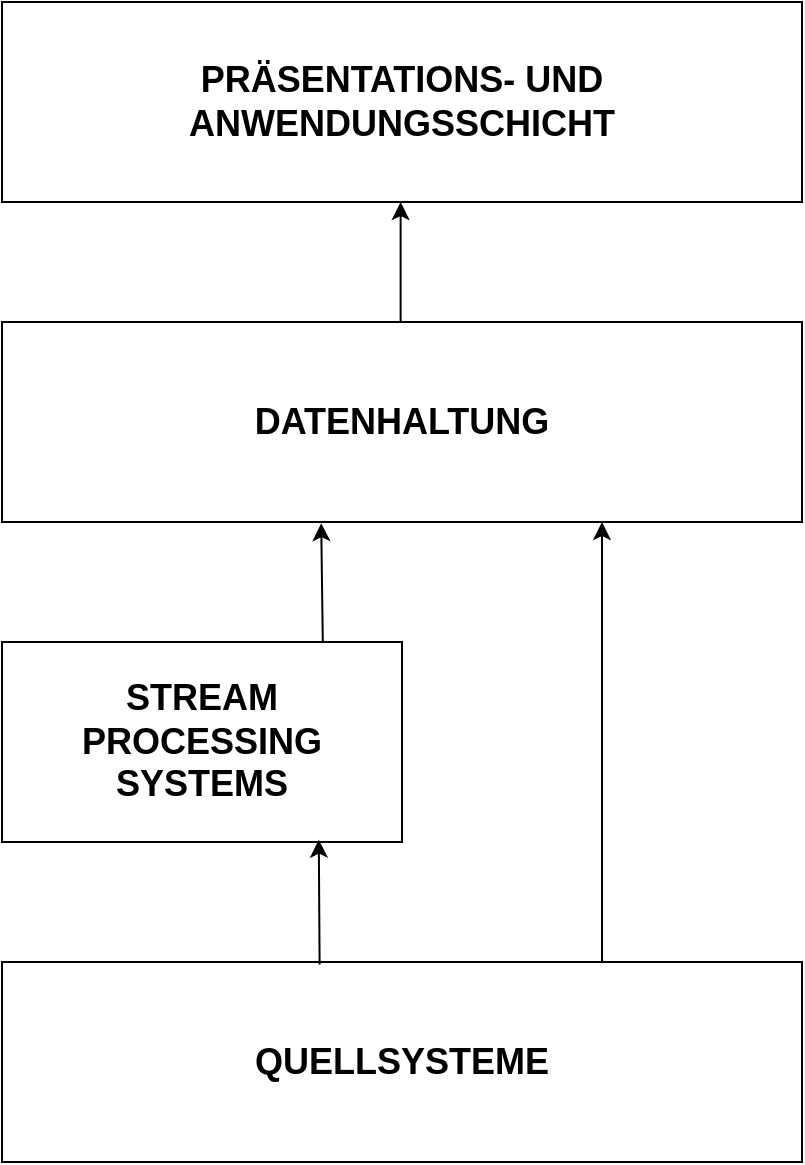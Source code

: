 <mxfile version="25.0.3">
  <diagram name="Page-1" id="c4acf3e9-155e-7222-9cf6-157b1a14988f">
    <mxGraphModel dx="851" dy="-354" grid="1" gridSize="10" guides="1" tooltips="1" connect="1" arrows="1" fold="1" page="1" pageScale="1" pageWidth="850" pageHeight="1100" background="none" math="0" shadow="0">
      <root>
        <mxCell id="0" />
        <mxCell id="1" parent="0" />
        <mxCell id="96XQ_ka_V2U2jA2UZsrP-2" value="&lt;h2&gt;QUELLSYSTEME&lt;/h2&gt;" style="rounded=0;whiteSpace=wrap;html=1;" vertex="1" parent="1">
          <mxGeometry x="200" y="2040" width="400" height="100" as="geometry" />
        </mxCell>
        <mxCell id="96XQ_ka_V2U2jA2UZsrP-3" value="&lt;h2&gt;STREAM PROCESSING SYSTEMS&lt;br&gt;&lt;/h2&gt;" style="rounded=0;whiteSpace=wrap;html=1;" vertex="1" parent="1">
          <mxGeometry x="200" y="1880" width="200" height="100" as="geometry" />
        </mxCell>
        <mxCell id="96XQ_ka_V2U2jA2UZsrP-4" value="&lt;h2&gt;DATENHALTUNG&lt;br&gt;&lt;/h2&gt;" style="rounded=0;whiteSpace=wrap;html=1;" vertex="1" parent="1">
          <mxGeometry x="200" y="1720" width="400" height="100" as="geometry" />
        </mxCell>
        <mxCell id="96XQ_ka_V2U2jA2UZsrP-5" value="&lt;h2&gt;PRÄSENTATIONS- UND ANWENDUNGSSCHICHT&lt;br&gt;&lt;/h2&gt;" style="rounded=0;whiteSpace=wrap;html=1;" vertex="1" parent="1">
          <mxGeometry x="200" y="1560" width="400" height="100" as="geometry" />
        </mxCell>
        <mxCell id="96XQ_ka_V2U2jA2UZsrP-6" value="" style="endArrow=classic;html=1;rounded=0;entryX=0.75;entryY=1;entryDx=0;entryDy=0;" edge="1" parent="1" target="96XQ_ka_V2U2jA2UZsrP-4">
          <mxGeometry width="50" height="50" relative="1" as="geometry">
            <mxPoint x="500" y="2040" as="sourcePoint" />
            <mxPoint x="550" y="1990" as="targetPoint" />
          </mxGeometry>
        </mxCell>
        <mxCell id="96XQ_ka_V2U2jA2UZsrP-7" value="" style="endArrow=classic;html=1;rounded=0;exitX=0.397;exitY=0.012;exitDx=0;exitDy=0;exitPerimeter=0;entryX=0.792;entryY=0.988;entryDx=0;entryDy=0;entryPerimeter=0;" edge="1" parent="1" source="96XQ_ka_V2U2jA2UZsrP-2" target="96XQ_ka_V2U2jA2UZsrP-3">
          <mxGeometry width="50" height="50" relative="1" as="geometry">
            <mxPoint x="370.0" y="2032.3" as="sourcePoint" />
            <mxPoint x="360" y="1990" as="targetPoint" />
            <Array as="points" />
          </mxGeometry>
        </mxCell>
        <mxCell id="96XQ_ka_V2U2jA2UZsrP-8" value="" style="endArrow=classic;html=1;rounded=0;entryX=0.399;entryY=1.006;entryDx=0;entryDy=0;entryPerimeter=0;exitX=0.802;exitY=-0.003;exitDx=0;exitDy=0;exitPerimeter=0;" edge="1" parent="1" source="96XQ_ka_V2U2jA2UZsrP-3" target="96XQ_ka_V2U2jA2UZsrP-4">
          <mxGeometry width="50" height="50" relative="1" as="geometry">
            <mxPoint x="360" y="1860" as="sourcePoint" />
            <mxPoint x="440" y="1850" as="targetPoint" />
            <Array as="points" />
          </mxGeometry>
        </mxCell>
        <mxCell id="96XQ_ka_V2U2jA2UZsrP-10" value="" style="endArrow=classic;html=1;rounded=0;exitX=0.75;exitY=0;exitDx=0;exitDy=0;entryX=0.75;entryY=1;entryDx=0;entryDy=0;" edge="1" parent="1">
          <mxGeometry width="50" height="50" relative="1" as="geometry">
            <mxPoint x="399.31" y="1720" as="sourcePoint" />
            <mxPoint x="399.31" y="1660" as="targetPoint" />
          </mxGeometry>
        </mxCell>
      </root>
    </mxGraphModel>
  </diagram>
</mxfile>
